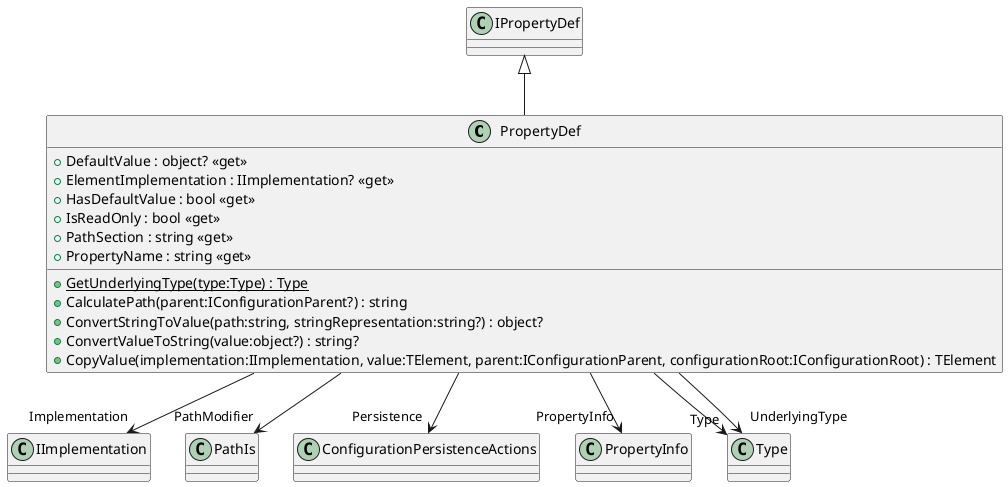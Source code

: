 @startuml
class PropertyDef {
    + DefaultValue : object? <<get>>
    + ElementImplementation : IImplementation? <<get>>
    + HasDefaultValue : bool <<get>>
    + IsReadOnly : bool <<get>>
    + PathSection : string <<get>>
    + PropertyName : string <<get>>
    + {static} GetUnderlyingType(type:Type) : Type
    + CalculatePath(parent:IConfigurationParent?) : string
    + ConvertStringToValue(path:string, stringRepresentation:string?) : object?
    + ConvertValueToString(value:object?) : string?
    + CopyValue(implementation:IImplementation, value:TElement, parent:IConfigurationParent, configurationRoot:IConfigurationRoot) : TElement
}
IPropertyDef <|-- PropertyDef
PropertyDef --> "Implementation" IImplementation
PropertyDef --> "PathModifier" PathIs
PropertyDef --> "Persistence" ConfigurationPersistenceActions
PropertyDef --> "PropertyInfo" PropertyInfo
PropertyDef --> "Type" Type
PropertyDef --> "UnderlyingType" Type
@enduml
